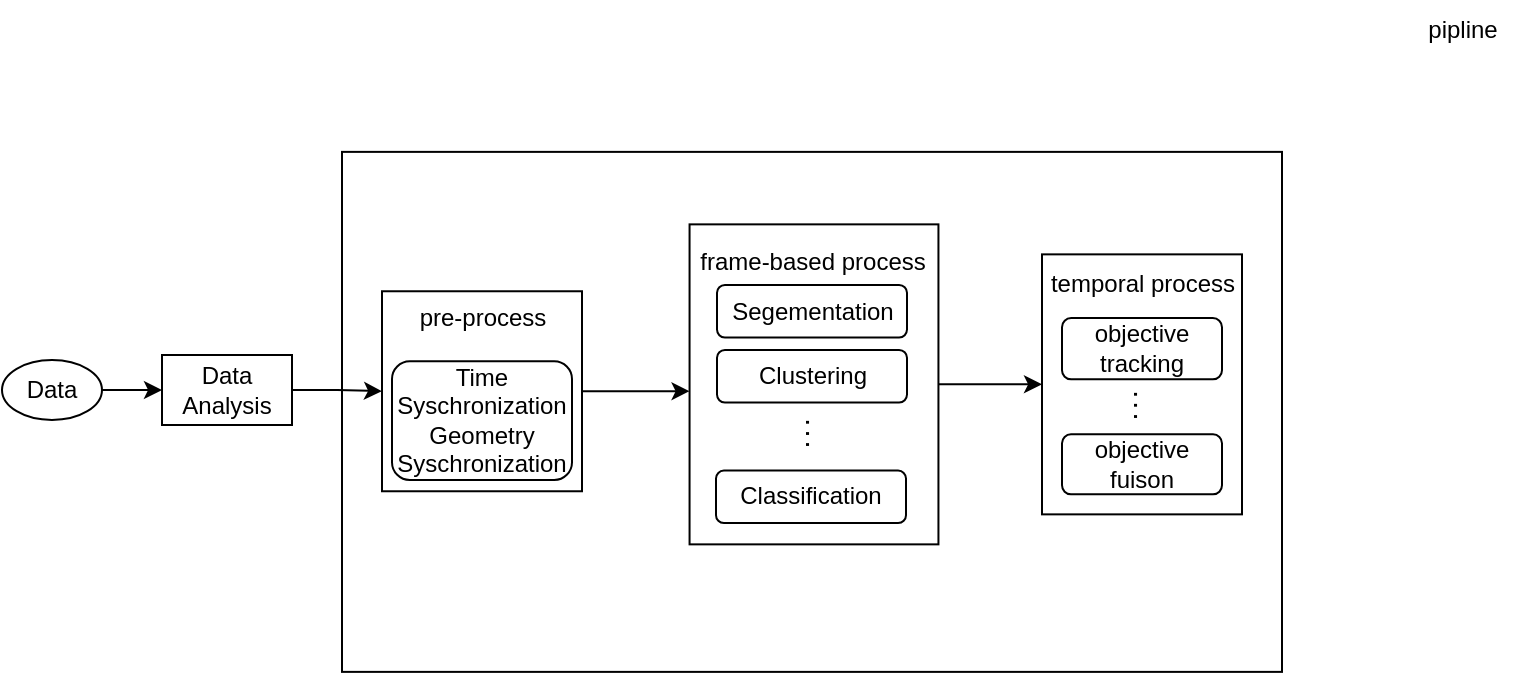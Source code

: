 <mxfile version="22.1.18" type="github">
  <diagram name="第 1 页" id="5V8VyhHseoGHD0zVhbOg">
    <mxGraphModel dx="1181" dy="662" grid="1" gridSize="10" guides="1" tooltips="1" connect="1" arrows="1" fold="1" page="1" pageScale="1" pageWidth="827" pageHeight="1169" math="0" shadow="0">
      <root>
        <mxCell id="0" />
        <mxCell id="1" parent="0" />
        <mxCell id="7JiSYU3RyPmA38J1bO-Y-3" value="" style="edgeStyle=orthogonalEdgeStyle;rounded=0;orthogonalLoop=1;jettySize=auto;html=1;" edge="1" parent="1" source="7JiSYU3RyPmA38J1bO-Y-1" target="7JiSYU3RyPmA38J1bO-Y-2">
          <mxGeometry relative="1" as="geometry" />
        </mxCell>
        <mxCell id="7JiSYU3RyPmA38J1bO-Y-1" value="Data" style="ellipse;whiteSpace=wrap;html=1;" vertex="1" parent="1">
          <mxGeometry x="10" y="380" width="50" height="30" as="geometry" />
        </mxCell>
        <mxCell id="7JiSYU3RyPmA38J1bO-Y-7" value="" style="edgeStyle=orthogonalEdgeStyle;rounded=0;orthogonalLoop=1;jettySize=auto;html=1;" edge="1" parent="1" source="7JiSYU3RyPmA38J1bO-Y-2" target="7JiSYU3RyPmA38J1bO-Y-6">
          <mxGeometry relative="1" as="geometry" />
        </mxCell>
        <mxCell id="7JiSYU3RyPmA38J1bO-Y-2" value="Data Analysis" style="whiteSpace=wrap;html=1;" vertex="1" parent="1">
          <mxGeometry x="90" y="377.5" width="65" height="35" as="geometry" />
        </mxCell>
        <mxCell id="7JiSYU3RyPmA38J1bO-Y-4" value="" style="whiteSpace=wrap;html=1;fillColor=none;" vertex="1" parent="1">
          <mxGeometry x="180" y="275.94" width="470" height="260" as="geometry" />
        </mxCell>
        <mxCell id="7JiSYU3RyPmA38J1bO-Y-17" value="" style="edgeStyle=orthogonalEdgeStyle;rounded=0;orthogonalLoop=1;jettySize=auto;html=1;" edge="1" parent="1" source="7JiSYU3RyPmA38J1bO-Y-6" target="7JiSYU3RyPmA38J1bO-Y-16">
          <mxGeometry relative="1" as="geometry">
            <Array as="points">
              <mxPoint x="350" y="396" />
              <mxPoint x="350" y="396" />
            </Array>
          </mxGeometry>
        </mxCell>
        <mxCell id="7JiSYU3RyPmA38J1bO-Y-6" value="" style="whiteSpace=wrap;html=1;" vertex="1" parent="1">
          <mxGeometry x="200" y="345.63" width="100" height="100" as="geometry" />
        </mxCell>
        <mxCell id="7JiSYU3RyPmA38J1bO-Y-11" value="Time Syschronization&lt;br style=&quot;border-color: var(--border-color);&quot;&gt;Geometry Syschronization" style="rounded=1;whiteSpace=wrap;html=1;" vertex="1" parent="1">
          <mxGeometry x="205" y="380.63" width="90" height="59.37" as="geometry" />
        </mxCell>
        <mxCell id="7JiSYU3RyPmA38J1bO-Y-47" value="" style="edgeStyle=orthogonalEdgeStyle;rounded=0;orthogonalLoop=1;jettySize=auto;html=1;entryX=0;entryY=0.5;entryDx=0;entryDy=0;" edge="1" parent="1" source="7JiSYU3RyPmA38J1bO-Y-16" target="7JiSYU3RyPmA38J1bO-Y-32">
          <mxGeometry relative="1" as="geometry" />
        </mxCell>
        <mxCell id="7JiSYU3RyPmA38J1bO-Y-16" value="" style="whiteSpace=wrap;html=1;" vertex="1" parent="1">
          <mxGeometry x="353.78" y="312.18" width="124.44" height="160" as="geometry" />
        </mxCell>
        <mxCell id="7JiSYU3RyPmA38J1bO-Y-20" value="pipline" style="text;html=1;align=center;verticalAlign=middle;resizable=0;points=[];autosize=1;strokeColor=none;fillColor=none;" vertex="1" parent="1">
          <mxGeometry x="710" y="200" width="60" height="30" as="geometry" />
        </mxCell>
        <mxCell id="7JiSYU3RyPmA38J1bO-Y-23" value="pre-process" style="text;html=1;align=center;verticalAlign=middle;resizable=0;points=[];autosize=1;strokeColor=none;fillColor=none;" vertex="1" parent="1">
          <mxGeometry x="205" y="344.38" width="90" height="30" as="geometry" />
        </mxCell>
        <mxCell id="7JiSYU3RyPmA38J1bO-Y-24" value="frame-based&amp;nbsp;&lt;span style=&quot;&quot;&gt;process&lt;/span&gt;" style="text;html=1;align=center;verticalAlign=middle;resizable=0;points=[];autosize=1;strokeColor=none;fillColor=none;" vertex="1" parent="1">
          <mxGeometry x="345" y="315.62" width="140" height="30" as="geometry" />
        </mxCell>
        <mxCell id="7JiSYU3RyPmA38J1bO-Y-25" value="Segementation" style="rounded=1;whiteSpace=wrap;html=1;" vertex="1" parent="1">
          <mxGeometry x="367.5" y="342.49" width="95" height="26.25" as="geometry" />
        </mxCell>
        <mxCell id="7JiSYU3RyPmA38J1bO-Y-27" value="Clustering" style="rounded=1;whiteSpace=wrap;html=1;" vertex="1" parent="1">
          <mxGeometry x="367.5" y="374.99" width="95" height="26.25" as="geometry" />
        </mxCell>
        <mxCell id="7JiSYU3RyPmA38J1bO-Y-32" value="" style="whiteSpace=wrap;html=1;" vertex="1" parent="1">
          <mxGeometry x="530" y="327.18" width="100" height="130" as="geometry" />
        </mxCell>
        <mxCell id="7JiSYU3RyPmA38J1bO-Y-33" value="objective tracking" style="rounded=1;whiteSpace=wrap;html=1;" vertex="1" parent="1">
          <mxGeometry x="540" y="359.05" width="80" height="30.63" as="geometry" />
        </mxCell>
        <mxCell id="7JiSYU3RyPmA38J1bO-Y-35" value="objective&lt;br&gt;fuison" style="rounded=1;whiteSpace=wrap;html=1;" vertex="1" parent="1">
          <mxGeometry x="540" y="417.18" width="80" height="30" as="geometry" />
        </mxCell>
        <mxCell id="7JiSYU3RyPmA38J1bO-Y-38" value="Classification" style="rounded=1;whiteSpace=wrap;html=1;" vertex="1" parent="1">
          <mxGeometry x="367" y="435.31" width="95" height="26.25" as="geometry" />
        </mxCell>
        <mxCell id="7JiSYU3RyPmA38J1bO-Y-41" value="&lt;font size=&quot;1&quot; style=&quot;&quot;&gt;&lt;b&gt;. . .&lt;/b&gt;&lt;/font&gt;" style="text;html=1;align=center;verticalAlign=middle;resizable=0;points=[];autosize=1;strokeColor=none;fillColor=none;rotation=90;" vertex="1" parent="1">
          <mxGeometry x="396" y="401.24" width="40" height="30" as="geometry" />
        </mxCell>
        <mxCell id="7JiSYU3RyPmA38J1bO-Y-43" value="temporal&amp;nbsp;&lt;span style=&quot;&quot;&gt;process&lt;/span&gt;" style="text;html=1;align=center;verticalAlign=middle;resizable=0;points=[];autosize=1;strokeColor=none;fillColor=none;" vertex="1" parent="1">
          <mxGeometry x="520" y="327.18" width="120" height="30" as="geometry" />
        </mxCell>
        <mxCell id="7JiSYU3RyPmA38J1bO-Y-44" value="&lt;font size=&quot;1&quot; style=&quot;&quot;&gt;&lt;b&gt;. . .&lt;/b&gt;&lt;/font&gt;" style="text;html=1;align=center;verticalAlign=middle;resizable=0;points=[];autosize=1;strokeColor=none;fillColor=none;rotation=90;" vertex="1" parent="1">
          <mxGeometry x="560" y="387.18" width="40" height="30" as="geometry" />
        </mxCell>
      </root>
    </mxGraphModel>
  </diagram>
</mxfile>
